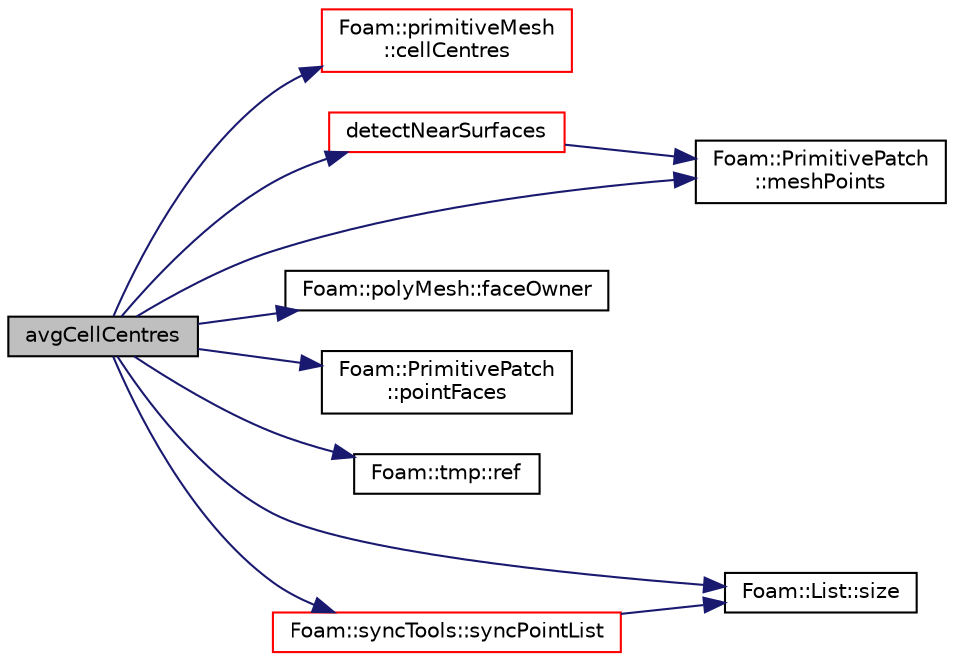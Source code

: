 digraph "avgCellCentres"
{
  bgcolor="transparent";
  edge [fontname="Helvetica",fontsize="10",labelfontname="Helvetica",labelfontsize="10"];
  node [fontname="Helvetica",fontsize="10",shape=record];
  rankdir="LR";
  Node2721 [label="avgCellCentres",height=0.2,width=0.4,color="black", fillcolor="grey75", style="filled", fontcolor="black"];
  Node2721 -> Node2722 [color="midnightblue",fontsize="10",style="solid",fontname="Helvetica"];
  Node2722 [label="Foam::primitiveMesh\l::cellCentres",height=0.2,width=0.4,color="red",URL="$a28685.html#a7300aee2989c6ec70e39436816461902"];
  Node2721 -> Node2785 [color="midnightblue",fontsize="10",style="solid",fontname="Helvetica"];
  Node2785 [label="detectNearSurfaces",height=0.2,width=0.4,color="red",URL="$a25921.html#a03198aa35e22c16271a36768040a8c11",tooltip="Per patch point override displacement if in gap situation. "];
  Node2785 -> Node2787 [color="midnightblue",fontsize="10",style="solid",fontname="Helvetica"];
  Node2787 [label="Foam::PrimitivePatch\l::meshPoints",height=0.2,width=0.4,color="black",URL="$a28693.html#a52e3a457780fe74b31d39dc046bce1d8",tooltip="Return labelList of mesh points in patch. They are constructed. "];
  Node2721 -> Node3246 [color="midnightblue",fontsize="10",style="solid",fontname="Helvetica"];
  Node3246 [label="Foam::polyMesh::faceOwner",height=0.2,width=0.4,color="black",URL="$a28565.html#a57752b49bfee23ca1944c3fb0493974f",tooltip="Return face owner. "];
  Node2721 -> Node2787 [color="midnightblue",fontsize="10",style="solid",fontname="Helvetica"];
  Node2721 -> Node3247 [color="midnightblue",fontsize="10",style="solid",fontname="Helvetica"];
  Node3247 [label="Foam::PrimitivePatch\l::pointFaces",height=0.2,width=0.4,color="black",URL="$a28693.html#acc347dd5dd3557af888ac3dd86d90d22",tooltip="Return point-face addressing. "];
  Node2721 -> Node2960 [color="midnightblue",fontsize="10",style="solid",fontname="Helvetica"];
  Node2960 [label="Foam::tmp::ref",height=0.2,width=0.4,color="black",URL="$a27077.html#aeaf81e641282874cef07f5b808efc83b",tooltip="Return non-const reference or generate a fatal error. "];
  Node2721 -> Node2777 [color="midnightblue",fontsize="10",style="solid",fontname="Helvetica"];
  Node2777 [label="Foam::List::size",height=0.2,width=0.4,color="black",URL="$a26833.html#a8a5f6fa29bd4b500caf186f60245b384",tooltip="Override size to be inconsistent with allocated storage. "];
  Node2721 -> Node2837 [color="midnightblue",fontsize="10",style="solid",fontname="Helvetica"];
  Node2837 [label="Foam::syncTools::syncPointList",height=0.2,width=0.4,color="red",URL="$a28657.html#a197ed77a9101bdfb37253bd3f507c017",tooltip="Synchronize values on all mesh points. "];
  Node2837 -> Node2777 [color="midnightblue",fontsize="10",style="solid",fontname="Helvetica"];
}
